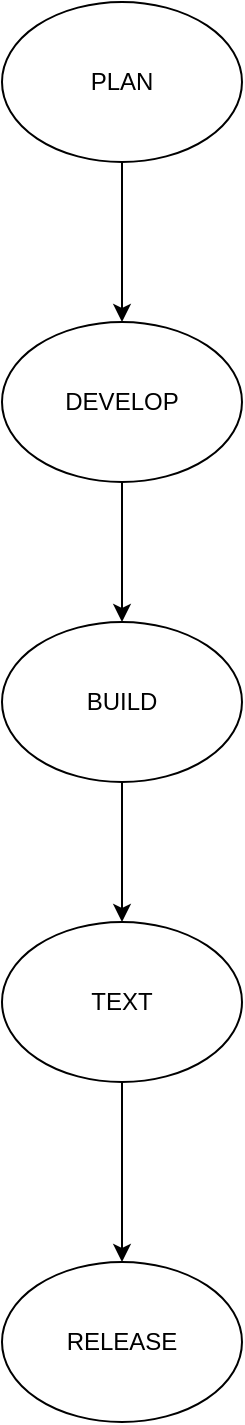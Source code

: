 <mxfile version="28.1.1">
  <diagram name="Page-1" id="hCL18XWOBUT9PPi4VDyj">
    <mxGraphModel dx="904" dy="2136" grid="1" gridSize="10" guides="1" tooltips="1" connect="1" arrows="1" fold="1" page="1" pageScale="1" pageWidth="850" pageHeight="1100" math="0" shadow="0">
      <root>
        <mxCell id="0" />
        <mxCell id="1" parent="0" />
        <mxCell id="QuGIDODMX8F4smUNXLXn-1" value="&lt;p&gt;PLAN&lt;/p&gt;" style="ellipse;whiteSpace=wrap;html=1;" vertex="1" parent="1">
          <mxGeometry x="100" y="250" width="120" height="80" as="geometry" />
        </mxCell>
        <mxCell id="QuGIDODMX8F4smUNXLXn-2" value="" style="endArrow=classic;html=1;rounded=0;" edge="1" parent="1">
          <mxGeometry width="50" height="50" relative="1" as="geometry">
            <mxPoint x="160" y="330" as="sourcePoint" />
            <mxPoint x="160" y="410" as="targetPoint" />
            <Array as="points">
              <mxPoint x="160" y="340" />
              <mxPoint x="160" y="350" />
              <mxPoint x="160" y="370" />
            </Array>
          </mxGeometry>
        </mxCell>
        <mxCell id="QuGIDODMX8F4smUNXLXn-3" value="DEVELOP" style="ellipse;whiteSpace=wrap;html=1;" vertex="1" parent="1">
          <mxGeometry x="100" y="410" width="120" height="80" as="geometry" />
        </mxCell>
        <mxCell id="QuGIDODMX8F4smUNXLXn-4" value="" style="endArrow=classic;html=1;rounded=0;exitX=0.5;exitY=1;exitDx=0;exitDy=0;" edge="1" parent="1" source="QuGIDODMX8F4smUNXLXn-3">
          <mxGeometry width="50" height="50" relative="1" as="geometry">
            <mxPoint x="160" y="500" as="sourcePoint" />
            <mxPoint x="160" y="560" as="targetPoint" />
          </mxGeometry>
        </mxCell>
        <mxCell id="QuGIDODMX8F4smUNXLXn-5" value="BUILD" style="ellipse;whiteSpace=wrap;html=1;" vertex="1" parent="1">
          <mxGeometry x="100" y="560" width="120" height="80" as="geometry" />
        </mxCell>
        <mxCell id="QuGIDODMX8F4smUNXLXn-6" value="" style="endArrow=classic;html=1;rounded=0;exitX=0.5;exitY=1;exitDx=0;exitDy=0;" edge="1" parent="1" source="QuGIDODMX8F4smUNXLXn-5">
          <mxGeometry width="50" height="50" relative="1" as="geometry">
            <mxPoint x="160" y="630" as="sourcePoint" />
            <mxPoint x="160" y="710" as="targetPoint" />
          </mxGeometry>
        </mxCell>
        <mxCell id="QuGIDODMX8F4smUNXLXn-7" value="TEXT" style="ellipse;whiteSpace=wrap;html=1;" vertex="1" parent="1">
          <mxGeometry x="100" y="710" width="120" height="80" as="geometry" />
        </mxCell>
        <mxCell id="QuGIDODMX8F4smUNXLXn-8" value="" style="endArrow=classic;html=1;rounded=0;exitX=0.5;exitY=1;exitDx=0;exitDy=0;" edge="1" parent="1" source="QuGIDODMX8F4smUNXLXn-7">
          <mxGeometry width="50" height="50" relative="1" as="geometry">
            <mxPoint x="160" y="810" as="sourcePoint" />
            <mxPoint x="160" y="880" as="targetPoint" />
          </mxGeometry>
        </mxCell>
        <mxCell id="QuGIDODMX8F4smUNXLXn-9" value="RELEASE" style="ellipse;whiteSpace=wrap;html=1;" vertex="1" parent="1">
          <mxGeometry x="100" y="880" width="120" height="80" as="geometry" />
        </mxCell>
      </root>
    </mxGraphModel>
  </diagram>
</mxfile>
